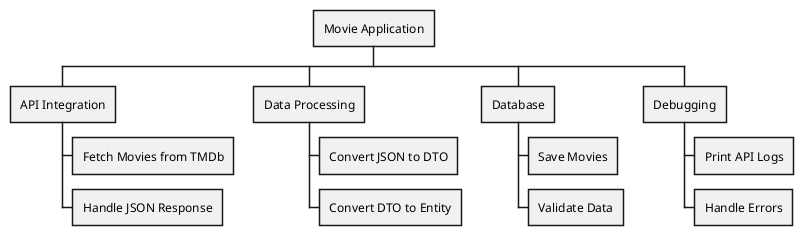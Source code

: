 @startwbs
'https://plantuml.com/wbs-diagram

* Movie Application
** API Integration
*** Fetch Movies from TMDb
*** Handle JSON Response
** Data Processing
*** Convert JSON to DTO
*** Convert DTO to Entity
** Database
*** Save Movies
*** Validate Data
** Debugging
*** Print API Logs
*** Handle Errors
@endwbs

* Work Breakdown Structure (WBS)
* What it shows:
  The tasks needed to build this project.